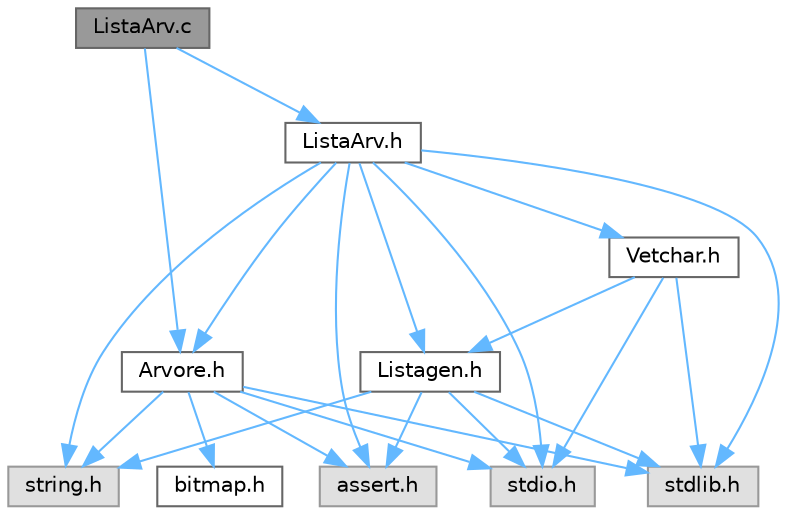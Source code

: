 digraph "ListaArv.c"
{
 // LATEX_PDF_SIZE
  bgcolor="transparent";
  edge [fontname=Helvetica,fontsize=10,labelfontname=Helvetica,labelfontsize=10];
  node [fontname=Helvetica,fontsize=10,shape=box,height=0.2,width=0.4];
  Node1 [label="ListaArv.c",height=0.2,width=0.4,color="gray40", fillcolor="grey60", style="filled", fontcolor="black",tooltip=" "];
  Node1 -> Node2 [color="steelblue1",style="solid"];
  Node2 [label="ListaArv.h",height=0.2,width=0.4,color="grey40", fillcolor="white", style="filled",URL="$_lista_arv_8h.html",tooltip=" "];
  Node2 -> Node3 [color="steelblue1",style="solid"];
  Node3 [label="assert.h",height=0.2,width=0.4,color="grey60", fillcolor="#E0E0E0", style="filled",tooltip=" "];
  Node2 -> Node4 [color="steelblue1",style="solid"];
  Node4 [label="stdio.h",height=0.2,width=0.4,color="grey60", fillcolor="#E0E0E0", style="filled",tooltip=" "];
  Node2 -> Node5 [color="steelblue1",style="solid"];
  Node5 [label="stdlib.h",height=0.2,width=0.4,color="grey60", fillcolor="#E0E0E0", style="filled",tooltip=" "];
  Node2 -> Node6 [color="steelblue1",style="solid"];
  Node6 [label="string.h",height=0.2,width=0.4,color="grey60", fillcolor="#E0E0E0", style="filled",tooltip=" "];
  Node2 -> Node7 [color="steelblue1",style="solid"];
  Node7 [label="Listagen.h",height=0.2,width=0.4,color="grey40", fillcolor="white", style="filled",URL="$_listagen_8h.html",tooltip=" "];
  Node7 -> Node3 [color="steelblue1",style="solid"];
  Node7 -> Node4 [color="steelblue1",style="solid"];
  Node7 -> Node5 [color="steelblue1",style="solid"];
  Node7 -> Node6 [color="steelblue1",style="solid"];
  Node2 -> Node8 [color="steelblue1",style="solid"];
  Node8 [label="Arvore.h",height=0.2,width=0.4,color="grey40", fillcolor="white", style="filled",URL="$_arvore_8h.html",tooltip=" "];
  Node8 -> Node4 [color="steelblue1",style="solid"];
  Node8 -> Node6 [color="steelblue1",style="solid"];
  Node8 -> Node5 [color="steelblue1",style="solid"];
  Node8 -> Node3 [color="steelblue1",style="solid"];
  Node8 -> Node9 [color="steelblue1",style="solid"];
  Node9 [label="bitmap.h",height=0.2,width=0.4,color="grey40", fillcolor="white", style="filled",URL="$bitmap_8h.html",tooltip=" "];
  Node2 -> Node10 [color="steelblue1",style="solid"];
  Node10 [label="Vetchar.h",height=0.2,width=0.4,color="grey40", fillcolor="white", style="filled",URL="$_vetchar_8h.html",tooltip=" "];
  Node10 -> Node4 [color="steelblue1",style="solid"];
  Node10 -> Node5 [color="steelblue1",style="solid"];
  Node10 -> Node7 [color="steelblue1",style="solid"];
  Node1 -> Node8 [color="steelblue1",style="solid"];
}
